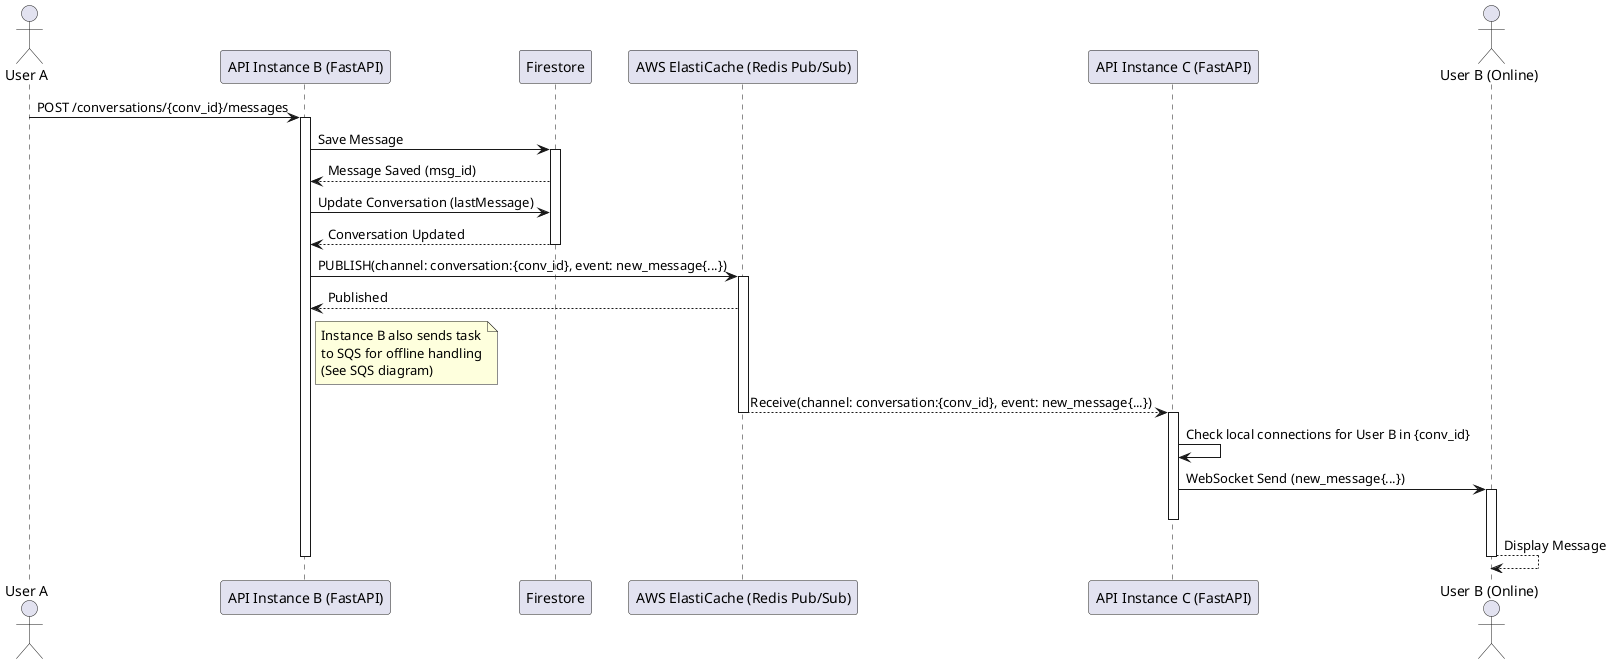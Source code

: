 @startuml New Message Flow (Online Recipient)
actor "User A" as UserA
participant "API Instance B (FastAPI)" as InstB
participant "Firestore" as FS
participant "AWS ElastiCache (Redis Pub/Sub)" as ElastiCache
participant "API Instance C (FastAPI)" as InstC
actor "User B (Online)" as UserB

UserA -> InstB : POST /conversations/{conv_id}/messages
activate InstB
InstB -> FS : Save Message
activate FS
FS --> InstB : Message Saved (msg_id)
InstB -> FS : Update Conversation (lastMessage)
FS --> InstB : Conversation Updated
deactivate FS

InstB -> ElastiCache : PUBLISH(channel: conversation:{conv_id}, event: new_message{...})
activate ElastiCache
ElastiCache --> InstB : Published

note right of InstB
  Instance B also sends task
  to SQS for offline handling
  (See SQS diagram)
end note

ElastiCache --> InstC : Receive(channel: conversation:{conv_id}, event: new_message{...})
deactivate ElastiCache
activate InstC
InstC -> InstC : Check local connections for User B in {conv_id}
InstC -> UserB : WebSocket Send (new_message{...})
activate UserB
deactivate InstC
UserB --> UserB : Display Message
deactivate UserB
deactivate InstB

@enduml